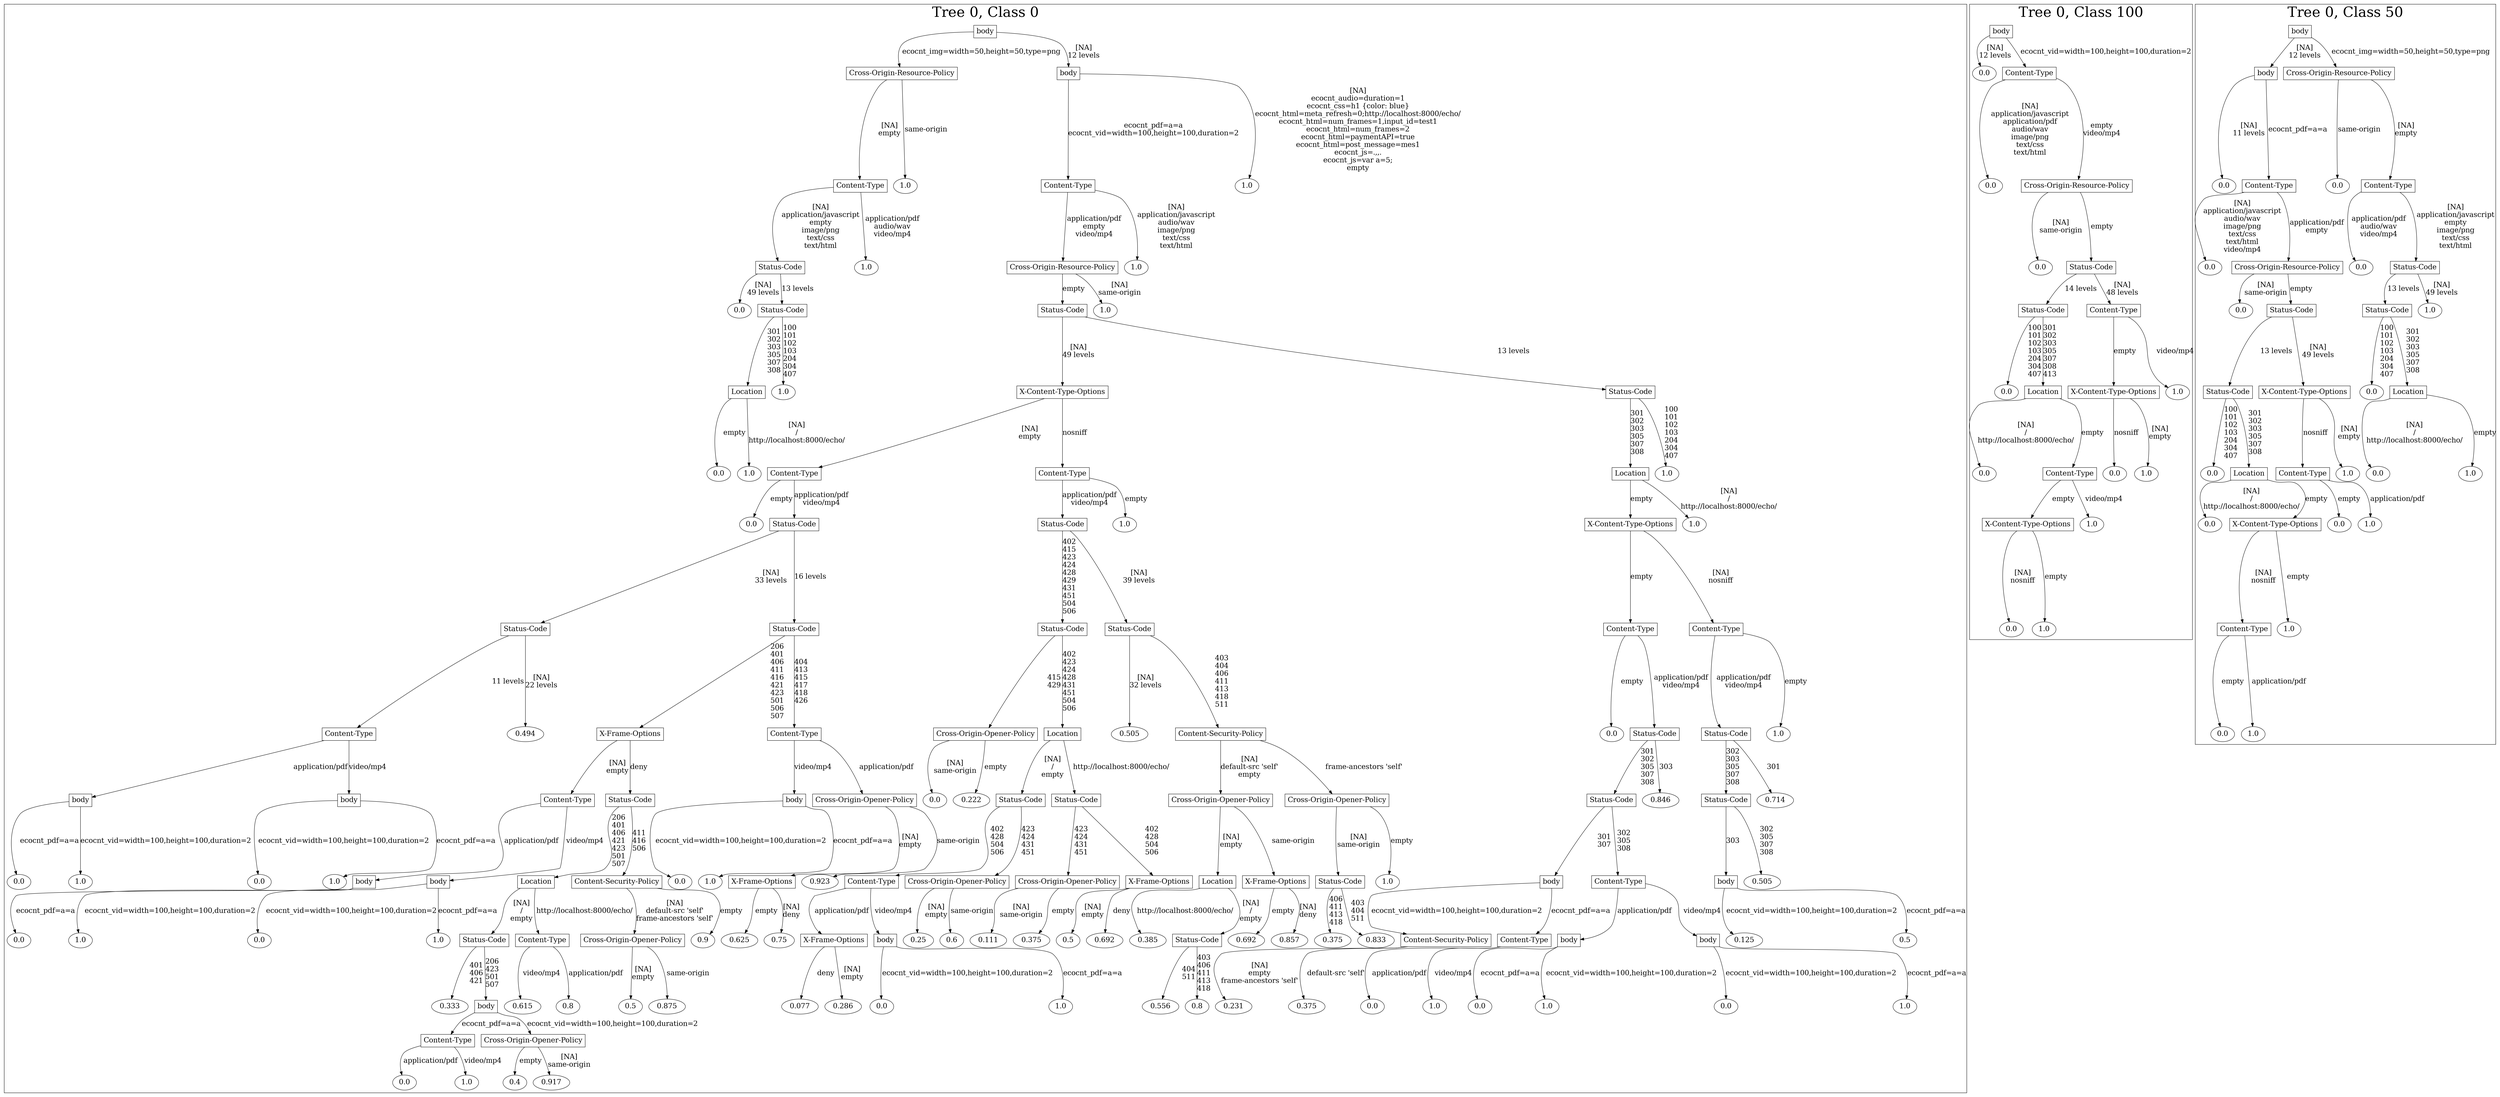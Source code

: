 /*
Generated by:
    http://https://github.com/h2oai/h2o-3/tree/master/h2o-genmodel/src/main/java/hex/genmodel/tools/PrintMojo.java
*/

/*
On a mac:

$ brew install graphviz
$ dot -Tpng file.gv -o file.png
$ open file.png
*/

digraph G {

subgraph cluster_0 {
/* Nodes */

/* Level 0 */
{
"SG_0_Node_0" [shape=box, fontsize=20, label="body"]
}

/* Level 1 */
{
"SG_0_Node_1" [shape=box, fontsize=20, label="Cross-Origin-Resource-Policy"]
"SG_0_Node_2" [shape=box, fontsize=20, label="body"]
}

/* Level 2 */
{
"SG_0_Node_3" [shape=box, fontsize=20, label="Content-Type"]
"SG_0_Node_108" [fontsize=20, label="1.0"]
"SG_0_Node_4" [shape=box, fontsize=20, label="Content-Type"]
"SG_0_Node_109" [fontsize=20, label="1.0"]
}

/* Level 3 */
{
"SG_0_Node_5" [shape=box, fontsize=20, label="Status-Code"]
"SG_0_Node_110" [fontsize=20, label="1.0"]
"SG_0_Node_6" [shape=box, fontsize=20, label="Cross-Origin-Resource-Policy"]
"SG_0_Node_111" [fontsize=20, label="1.0"]
}

/* Level 4 */
{
"SG_0_Node_112" [fontsize=20, label="0.0"]
"SG_0_Node_7" [shape=box, fontsize=20, label="Status-Code"]
"SG_0_Node_8" [shape=box, fontsize=20, label="Status-Code"]
"SG_0_Node_113" [fontsize=20, label="1.0"]
}

/* Level 5 */
{
"SG_0_Node_9" [shape=box, fontsize=20, label="Location"]
"SG_0_Node_114" [fontsize=20, label="1.0"]
"SG_0_Node_10" [shape=box, fontsize=20, label="X-Content-Type-Options"]
"SG_0_Node_11" [shape=box, fontsize=20, label="Status-Code"]
}

/* Level 6 */
{
"SG_0_Node_115" [fontsize=20, label="0.0"]
"SG_0_Node_116" [fontsize=20, label="1.0"]
"SG_0_Node_12" [shape=box, fontsize=20, label="Content-Type"]
"SG_0_Node_13" [shape=box, fontsize=20, label="Content-Type"]
"SG_0_Node_14" [shape=box, fontsize=20, label="Location"]
"SG_0_Node_117" [fontsize=20, label="1.0"]
}

/* Level 7 */
{
"SG_0_Node_118" [fontsize=20, label="0.0"]
"SG_0_Node_15" [shape=box, fontsize=20, label="Status-Code"]
"SG_0_Node_16" [shape=box, fontsize=20, label="Status-Code"]
"SG_0_Node_119" [fontsize=20, label="1.0"]
"SG_0_Node_17" [shape=box, fontsize=20, label="X-Content-Type-Options"]
"SG_0_Node_120" [fontsize=20, label="1.0"]
}

/* Level 8 */
{
"SG_0_Node_18" [shape=box, fontsize=20, label="Status-Code"]
"SG_0_Node_19" [shape=box, fontsize=20, label="Status-Code"]
"SG_0_Node_20" [shape=box, fontsize=20, label="Status-Code"]
"SG_0_Node_21" [shape=box, fontsize=20, label="Status-Code"]
"SG_0_Node_22" [shape=box, fontsize=20, label="Content-Type"]
"SG_0_Node_23" [shape=box, fontsize=20, label="Content-Type"]
}

/* Level 9 */
{
"SG_0_Node_24" [shape=box, fontsize=20, label="Content-Type"]
"SG_0_Node_121" [fontsize=20, label="0.494"]
"SG_0_Node_26" [shape=box, fontsize=20, label="X-Frame-Options"]
"SG_0_Node_27" [shape=box, fontsize=20, label="Content-Type"]
"SG_0_Node_28" [shape=box, fontsize=20, label="Cross-Origin-Opener-Policy"]
"SG_0_Node_29" [shape=box, fontsize=20, label="Location"]
"SG_0_Node_122" [fontsize=20, label="0.505"]
"SG_0_Node_31" [shape=box, fontsize=20, label="Content-Security-Policy"]
"SG_0_Node_123" [fontsize=20, label="0.0"]
"SG_0_Node_32" [shape=box, fontsize=20, label="Status-Code"]
"SG_0_Node_33" [shape=box, fontsize=20, label="Status-Code"]
"SG_0_Node_124" [fontsize=20, label="1.0"]
}

/* Level 10 */
{
"SG_0_Node_34" [shape=box, fontsize=20, label="body"]
"SG_0_Node_35" [shape=box, fontsize=20, label="body"]
"SG_0_Node_36" [shape=box, fontsize=20, label="Content-Type"]
"SG_0_Node_37" [shape=box, fontsize=20, label="Status-Code"]
"SG_0_Node_38" [shape=box, fontsize=20, label="body"]
"SG_0_Node_39" [shape=box, fontsize=20, label="Cross-Origin-Opener-Policy"]
"SG_0_Node_125" [fontsize=20, label="0.0"]
"SG_0_Node_126" [fontsize=20, label="0.222"]
"SG_0_Node_41" [shape=box, fontsize=20, label="Status-Code"]
"SG_0_Node_42" [shape=box, fontsize=20, label="Status-Code"]
"SG_0_Node_43" [shape=box, fontsize=20, label="Cross-Origin-Opener-Policy"]
"SG_0_Node_44" [shape=box, fontsize=20, label="Cross-Origin-Opener-Policy"]
"SG_0_Node_45" [shape=box, fontsize=20, label="Status-Code"]
"SG_0_Node_127" [fontsize=20, label="0.846"]
"SG_0_Node_47" [shape=box, fontsize=20, label="Status-Code"]
"SG_0_Node_128" [fontsize=20, label="0.714"]
}

/* Level 11 */
{
"SG_0_Node_129" [fontsize=20, label="0.0"]
"SG_0_Node_130" [fontsize=20, label="1.0"]
"SG_0_Node_131" [fontsize=20, label="0.0"]
"SG_0_Node_132" [fontsize=20, label="1.0"]
"SG_0_Node_49" [shape=box, fontsize=20, label="body"]
"SG_0_Node_50" [shape=box, fontsize=20, label="body"]
"SG_0_Node_51" [shape=box, fontsize=20, label="Location"]
"SG_0_Node_52" [shape=box, fontsize=20, label="Content-Security-Policy"]
"SG_0_Node_133" [fontsize=20, label="0.0"]
"SG_0_Node_134" [fontsize=20, label="1.0"]
"SG_0_Node_53" [shape=box, fontsize=20, label="X-Frame-Options"]
"SG_0_Node_135" [fontsize=20, label="0.923"]
"SG_0_Node_55" [shape=box, fontsize=20, label="Content-Type"]
"SG_0_Node_56" [shape=box, fontsize=20, label="Cross-Origin-Opener-Policy"]
"SG_0_Node_57" [shape=box, fontsize=20, label="Cross-Origin-Opener-Policy"]
"SG_0_Node_58" [shape=box, fontsize=20, label="X-Frame-Options"]
"SG_0_Node_59" [shape=box, fontsize=20, label="Location"]
"SG_0_Node_60" [shape=box, fontsize=20, label="X-Frame-Options"]
"SG_0_Node_61" [shape=box, fontsize=20, label="Status-Code"]
"SG_0_Node_136" [fontsize=20, label="1.0"]
"SG_0_Node_62" [shape=box, fontsize=20, label="body"]
"SG_0_Node_63" [shape=box, fontsize=20, label="Content-Type"]
"SG_0_Node_64" [shape=box, fontsize=20, label="body"]
"SG_0_Node_137" [fontsize=20, label="0.505"]
}

/* Level 12 */
{
"SG_0_Node_138" [fontsize=20, label="0.0"]
"SG_0_Node_139" [fontsize=20, label="1.0"]
"SG_0_Node_140" [fontsize=20, label="0.0"]
"SG_0_Node_141" [fontsize=20, label="1.0"]
"SG_0_Node_66" [shape=box, fontsize=20, label="Status-Code"]
"SG_0_Node_67" [shape=box, fontsize=20, label="Content-Type"]
"SG_0_Node_68" [shape=box, fontsize=20, label="Cross-Origin-Opener-Policy"]
"SG_0_Node_142" [fontsize=20, label="0.9"]
"SG_0_Node_143" [fontsize=20, label="0.625"]
"SG_0_Node_144" [fontsize=20, label="0.75"]
"SG_0_Node_72" [shape=box, fontsize=20, label="X-Frame-Options"]
"SG_0_Node_73" [shape=box, fontsize=20, label="body"]
"SG_0_Node_145" [fontsize=20, label="0.25"]
"SG_0_Node_146" [fontsize=20, label="0.6"]
"SG_0_Node_147" [fontsize=20, label="0.111"]
"SG_0_Node_148" [fontsize=20, label="0.375"]
"SG_0_Node_149" [fontsize=20, label="0.5"]
"SG_0_Node_150" [fontsize=20, label="0.692"]
"SG_0_Node_151" [fontsize=20, label="0.385"]
"SG_0_Node_81" [shape=box, fontsize=20, label="Status-Code"]
"SG_0_Node_152" [fontsize=20, label="0.692"]
"SG_0_Node_153" [fontsize=20, label="0.857"]
"SG_0_Node_154" [fontsize=20, label="0.375"]
"SG_0_Node_155" [fontsize=20, label="0.833"]
"SG_0_Node_86" [shape=box, fontsize=20, label="Content-Security-Policy"]
"SG_0_Node_87" [shape=box, fontsize=20, label="Content-Type"]
"SG_0_Node_88" [shape=box, fontsize=20, label="body"]
"SG_0_Node_89" [shape=box, fontsize=20, label="body"]
"SG_0_Node_156" [fontsize=20, label="0.125"]
"SG_0_Node_157" [fontsize=20, label="0.5"]
}

/* Level 13 */
{
"SG_0_Node_158" [fontsize=20, label="0.333"]
"SG_0_Node_93" [shape=box, fontsize=20, label="body"]
"SG_0_Node_159" [fontsize=20, label="0.615"]
"SG_0_Node_160" [fontsize=20, label="0.8"]
"SG_0_Node_161" [fontsize=20, label="0.5"]
"SG_0_Node_162" [fontsize=20, label="0.875"]
"SG_0_Node_163" [fontsize=20, label="0.077"]
"SG_0_Node_164" [fontsize=20, label="0.286"]
"SG_0_Node_165" [fontsize=20, label="0.0"]
"SG_0_Node_166" [fontsize=20, label="1.0"]
"SG_0_Node_167" [fontsize=20, label="0.556"]
"SG_0_Node_168" [fontsize=20, label="0.8"]
"SG_0_Node_169" [fontsize=20, label="0.231"]
"SG_0_Node_170" [fontsize=20, label="0.375"]
"SG_0_Node_171" [fontsize=20, label="0.0"]
"SG_0_Node_172" [fontsize=20, label="1.0"]
"SG_0_Node_173" [fontsize=20, label="0.0"]
"SG_0_Node_174" [fontsize=20, label="1.0"]
"SG_0_Node_175" [fontsize=20, label="0.0"]
"SG_0_Node_176" [fontsize=20, label="1.0"]
}

/* Level 14 */
{
"SG_0_Node_104" [shape=box, fontsize=20, label="Content-Type"]
"SG_0_Node_105" [shape=box, fontsize=20, label="Cross-Origin-Opener-Policy"]
}

/* Level 15 */
{
"SG_0_Node_177" [fontsize=20, label="0.0"]
"SG_0_Node_178" [fontsize=20, label="1.0"]
"SG_0_Node_179" [fontsize=20, label="0.4"]
"SG_0_Node_180" [fontsize=20, label="0.917"]
}

/* Edges */
"SG_0_Node_0" -> "SG_0_Node_1" [fontsize=20, label="ecocnt_img=width=50,height=50,type=png
"]
"SG_0_Node_0" -> "SG_0_Node_2" [fontsize=20, label="[NA]
12 levels
"]
"SG_0_Node_2" -> "SG_0_Node_4" [fontsize=20, label="ecocnt_pdf=a=a
ecocnt_vid=width=100,height=100,duration=2
"]
"SG_0_Node_2" -> "SG_0_Node_109" [fontsize=20, label="[NA]
ecocnt_audio=duration=1
ecocnt_css=h1 {color: blue}
ecocnt_html=meta_refresh=0;http://localhost:8000/echo/
ecocnt_html=num_frames=1,input_id=test1
ecocnt_html=num_frames=2
ecocnt_html=paymentAPI=true
ecocnt_html=post_message=mes1
ecocnt_js=.,,.
ecocnt_js=var a=5;
empty
"]
"SG_0_Node_4" -> "SG_0_Node_6" [fontsize=20, label="application/pdf
empty
video/mp4
"]
"SG_0_Node_4" -> "SG_0_Node_111" [fontsize=20, label="[NA]
application/javascript
audio/wav
image/png
text/css
text/html
"]
"SG_0_Node_6" -> "SG_0_Node_8" [fontsize=20, label="empty
"]
"SG_0_Node_6" -> "SG_0_Node_113" [fontsize=20, label="[NA]
same-origin
"]
"SG_0_Node_8" -> "SG_0_Node_10" [fontsize=20, label="[NA]
49 levels
"]
"SG_0_Node_8" -> "SG_0_Node_11" [fontsize=20, label="13 levels
"]
"SG_0_Node_11" -> "SG_0_Node_14" [fontsize=20, label="301
302
303
305
307
308
"]
"SG_0_Node_11" -> "SG_0_Node_117" [fontsize=20, label="100
101
102
103
204
304
407
"]
"SG_0_Node_14" -> "SG_0_Node_17" [fontsize=20, label="empty
"]
"SG_0_Node_14" -> "SG_0_Node_120" [fontsize=20, label="[NA]
/
http://localhost:8000/echo/
"]
"SG_0_Node_17" -> "SG_0_Node_22" [fontsize=20, label="empty
"]
"SG_0_Node_17" -> "SG_0_Node_23" [fontsize=20, label="[NA]
nosniff
"]
"SG_0_Node_23" -> "SG_0_Node_33" [fontsize=20, label="application/pdf
video/mp4
"]
"SG_0_Node_23" -> "SG_0_Node_124" [fontsize=20, label="empty
"]
"SG_0_Node_33" -> "SG_0_Node_47" [fontsize=20, label="302
303
305
307
308
"]
"SG_0_Node_33" -> "SG_0_Node_128" [fontsize=20, label="301
"]
"SG_0_Node_47" -> "SG_0_Node_64" [fontsize=20, label="303
"]
"SG_0_Node_47" -> "SG_0_Node_137" [fontsize=20, label="302
305
307
308
"]
"SG_0_Node_64" -> "SG_0_Node_156" [fontsize=20, label="ecocnt_vid=width=100,height=100,duration=2
"]
"SG_0_Node_64" -> "SG_0_Node_157" [fontsize=20, label="ecocnt_pdf=a=a
"]
"SG_0_Node_22" -> "SG_0_Node_123" [fontsize=20, label="empty
"]
"SG_0_Node_22" -> "SG_0_Node_32" [fontsize=20, label="application/pdf
video/mp4
"]
"SG_0_Node_32" -> "SG_0_Node_45" [fontsize=20, label="301
302
305
307
308
"]
"SG_0_Node_32" -> "SG_0_Node_127" [fontsize=20, label="303
"]
"SG_0_Node_45" -> "SG_0_Node_62" [fontsize=20, label="301
307
"]
"SG_0_Node_45" -> "SG_0_Node_63" [fontsize=20, label="302
305
308
"]
"SG_0_Node_63" -> "SG_0_Node_88" [fontsize=20, label="application/pdf
"]
"SG_0_Node_63" -> "SG_0_Node_89" [fontsize=20, label="video/mp4
"]
"SG_0_Node_89" -> "SG_0_Node_175" [fontsize=20, label="ecocnt_vid=width=100,height=100,duration=2
"]
"SG_0_Node_89" -> "SG_0_Node_176" [fontsize=20, label="ecocnt_pdf=a=a
"]
"SG_0_Node_88" -> "SG_0_Node_173" [fontsize=20, label="ecocnt_pdf=a=a
"]
"SG_0_Node_88" -> "SG_0_Node_174" [fontsize=20, label="ecocnt_vid=width=100,height=100,duration=2
"]
"SG_0_Node_62" -> "SG_0_Node_86" [fontsize=20, label="ecocnt_vid=width=100,height=100,duration=2
"]
"SG_0_Node_62" -> "SG_0_Node_87" [fontsize=20, label="ecocnt_pdf=a=a
"]
"SG_0_Node_87" -> "SG_0_Node_171" [fontsize=20, label="application/pdf
"]
"SG_0_Node_87" -> "SG_0_Node_172" [fontsize=20, label="video/mp4
"]
"SG_0_Node_86" -> "SG_0_Node_169" [fontsize=20, label="[NA]
empty
frame-ancestors 'self'
"]
"SG_0_Node_86" -> "SG_0_Node_170" [fontsize=20, label="default-src 'self'
"]
"SG_0_Node_10" -> "SG_0_Node_12" [fontsize=20, label="[NA]
empty
"]
"SG_0_Node_10" -> "SG_0_Node_13" [fontsize=20, label="nosniff
"]
"SG_0_Node_13" -> "SG_0_Node_16" [fontsize=20, label="application/pdf
video/mp4
"]
"SG_0_Node_13" -> "SG_0_Node_119" [fontsize=20, label="empty
"]
"SG_0_Node_16" -> "SG_0_Node_20" [fontsize=20, label="402
415
423
424
428
429
431
451
504
506
"]
"SG_0_Node_16" -> "SG_0_Node_21" [fontsize=20, label="[NA]
39 levels
"]
"SG_0_Node_21" -> "SG_0_Node_122" [fontsize=20, label="[NA]
32 levels
"]
"SG_0_Node_21" -> "SG_0_Node_31" [fontsize=20, label="403
404
406
411
413
418
511
"]
"SG_0_Node_31" -> "SG_0_Node_43" [fontsize=20, label="[NA]
default-src 'self'
empty
"]
"SG_0_Node_31" -> "SG_0_Node_44" [fontsize=20, label="frame-ancestors 'self'
"]
"SG_0_Node_44" -> "SG_0_Node_61" [fontsize=20, label="[NA]
same-origin
"]
"SG_0_Node_44" -> "SG_0_Node_136" [fontsize=20, label="empty
"]
"SG_0_Node_61" -> "SG_0_Node_154" [fontsize=20, label="406
411
413
418
"]
"SG_0_Node_61" -> "SG_0_Node_155" [fontsize=20, label="403
404
511
"]
"SG_0_Node_43" -> "SG_0_Node_59" [fontsize=20, label="[NA]
empty
"]
"SG_0_Node_43" -> "SG_0_Node_60" [fontsize=20, label="same-origin
"]
"SG_0_Node_60" -> "SG_0_Node_152" [fontsize=20, label="empty
"]
"SG_0_Node_60" -> "SG_0_Node_153" [fontsize=20, label="[NA]
deny
"]
"SG_0_Node_59" -> "SG_0_Node_151" [fontsize=20, label="http://localhost:8000/echo/
"]
"SG_0_Node_59" -> "SG_0_Node_81" [fontsize=20, label="[NA]
/
empty
"]
"SG_0_Node_81" -> "SG_0_Node_167" [fontsize=20, label="404
511
"]
"SG_0_Node_81" -> "SG_0_Node_168" [fontsize=20, label="403
406
411
413
418
"]
"SG_0_Node_20" -> "SG_0_Node_28" [fontsize=20, label="415
429
"]
"SG_0_Node_20" -> "SG_0_Node_29" [fontsize=20, label="402
423
424
428
431
451
504
506
"]
"SG_0_Node_29" -> "SG_0_Node_41" [fontsize=20, label="[NA]
/
empty
"]
"SG_0_Node_29" -> "SG_0_Node_42" [fontsize=20, label="http://localhost:8000/echo/
"]
"SG_0_Node_42" -> "SG_0_Node_57" [fontsize=20, label="423
424
431
451
"]
"SG_0_Node_42" -> "SG_0_Node_58" [fontsize=20, label="402
428
504
506
"]
"SG_0_Node_58" -> "SG_0_Node_149" [fontsize=20, label="[NA]
empty
"]
"SG_0_Node_58" -> "SG_0_Node_150" [fontsize=20, label="deny
"]
"SG_0_Node_57" -> "SG_0_Node_147" [fontsize=20, label="[NA]
same-origin
"]
"SG_0_Node_57" -> "SG_0_Node_148" [fontsize=20, label="empty
"]
"SG_0_Node_41" -> "SG_0_Node_55" [fontsize=20, label="402
428
504
506
"]
"SG_0_Node_41" -> "SG_0_Node_56" [fontsize=20, label="423
424
431
451
"]
"SG_0_Node_56" -> "SG_0_Node_145" [fontsize=20, label="[NA]
empty
"]
"SG_0_Node_56" -> "SG_0_Node_146" [fontsize=20, label="same-origin
"]
"SG_0_Node_55" -> "SG_0_Node_72" [fontsize=20, label="application/pdf
"]
"SG_0_Node_55" -> "SG_0_Node_73" [fontsize=20, label="video/mp4
"]
"SG_0_Node_73" -> "SG_0_Node_165" [fontsize=20, label="ecocnt_vid=width=100,height=100,duration=2
"]
"SG_0_Node_73" -> "SG_0_Node_166" [fontsize=20, label="ecocnt_pdf=a=a
"]
"SG_0_Node_72" -> "SG_0_Node_163" [fontsize=20, label="deny
"]
"SG_0_Node_72" -> "SG_0_Node_164" [fontsize=20, label="[NA]
empty
"]
"SG_0_Node_28" -> "SG_0_Node_125" [fontsize=20, label="[NA]
same-origin
"]
"SG_0_Node_28" -> "SG_0_Node_126" [fontsize=20, label="empty
"]
"SG_0_Node_12" -> "SG_0_Node_118" [fontsize=20, label="empty
"]
"SG_0_Node_12" -> "SG_0_Node_15" [fontsize=20, label="application/pdf
video/mp4
"]
"SG_0_Node_15" -> "SG_0_Node_18" [fontsize=20, label="[NA]
33 levels
"]
"SG_0_Node_15" -> "SG_0_Node_19" [fontsize=20, label="16 levels
"]
"SG_0_Node_19" -> "SG_0_Node_26" [fontsize=20, label="206
401
406
411
416
421
423
501
506
507
"]
"SG_0_Node_19" -> "SG_0_Node_27" [fontsize=20, label="404
413
415
417
418
426
"]
"SG_0_Node_27" -> "SG_0_Node_38" [fontsize=20, label="video/mp4
"]
"SG_0_Node_27" -> "SG_0_Node_39" [fontsize=20, label="application/pdf
"]
"SG_0_Node_39" -> "SG_0_Node_53" [fontsize=20, label="[NA]
empty
"]
"SG_0_Node_39" -> "SG_0_Node_135" [fontsize=20, label="same-origin
"]
"SG_0_Node_53" -> "SG_0_Node_143" [fontsize=20, label="empty
"]
"SG_0_Node_53" -> "SG_0_Node_144" [fontsize=20, label="[NA]
deny
"]
"SG_0_Node_38" -> "SG_0_Node_133" [fontsize=20, label="ecocnt_vid=width=100,height=100,duration=2
"]
"SG_0_Node_38" -> "SG_0_Node_134" [fontsize=20, label="ecocnt_pdf=a=a
"]
"SG_0_Node_26" -> "SG_0_Node_36" [fontsize=20, label="[NA]
empty
"]
"SG_0_Node_26" -> "SG_0_Node_37" [fontsize=20, label="deny
"]
"SG_0_Node_37" -> "SG_0_Node_51" [fontsize=20, label="206
401
406
421
423
501
507
"]
"SG_0_Node_37" -> "SG_0_Node_52" [fontsize=20, label="411
416
506
"]
"SG_0_Node_52" -> "SG_0_Node_68" [fontsize=20, label="[NA]
default-src 'self'
frame-ancestors 'self'
"]
"SG_0_Node_52" -> "SG_0_Node_142" [fontsize=20, label="empty
"]
"SG_0_Node_68" -> "SG_0_Node_161" [fontsize=20, label="[NA]
empty
"]
"SG_0_Node_68" -> "SG_0_Node_162" [fontsize=20, label="same-origin
"]
"SG_0_Node_51" -> "SG_0_Node_66" [fontsize=20, label="[NA]
/
empty
"]
"SG_0_Node_51" -> "SG_0_Node_67" [fontsize=20, label="http://localhost:8000/echo/
"]
"SG_0_Node_67" -> "SG_0_Node_159" [fontsize=20, label="video/mp4
"]
"SG_0_Node_67" -> "SG_0_Node_160" [fontsize=20, label="application/pdf
"]
"SG_0_Node_66" -> "SG_0_Node_158" [fontsize=20, label="401
406
421
"]
"SG_0_Node_66" -> "SG_0_Node_93" [fontsize=20, label="206
423
501
507
"]
"SG_0_Node_93" -> "SG_0_Node_104" [fontsize=20, label="ecocnt_pdf=a=a
"]
"SG_0_Node_93" -> "SG_0_Node_105" [fontsize=20, label="ecocnt_vid=width=100,height=100,duration=2
"]
"SG_0_Node_105" -> "SG_0_Node_179" [fontsize=20, label="empty
"]
"SG_0_Node_105" -> "SG_0_Node_180" [fontsize=20, label="[NA]
same-origin
"]
"SG_0_Node_104" -> "SG_0_Node_177" [fontsize=20, label="application/pdf
"]
"SG_0_Node_104" -> "SG_0_Node_178" [fontsize=20, label="video/mp4
"]
"SG_0_Node_36" -> "SG_0_Node_49" [fontsize=20, label="application/pdf
"]
"SG_0_Node_36" -> "SG_0_Node_50" [fontsize=20, label="video/mp4
"]
"SG_0_Node_50" -> "SG_0_Node_140" [fontsize=20, label="ecocnt_vid=width=100,height=100,duration=2
"]
"SG_0_Node_50" -> "SG_0_Node_141" [fontsize=20, label="ecocnt_pdf=a=a
"]
"SG_0_Node_49" -> "SG_0_Node_138" [fontsize=20, label="ecocnt_pdf=a=a
"]
"SG_0_Node_49" -> "SG_0_Node_139" [fontsize=20, label="ecocnt_vid=width=100,height=100,duration=2
"]
"SG_0_Node_18" -> "SG_0_Node_24" [fontsize=20, label="11 levels
"]
"SG_0_Node_18" -> "SG_0_Node_121" [fontsize=20, label="[NA]
22 levels
"]
"SG_0_Node_24" -> "SG_0_Node_34" [fontsize=20, label="application/pdf
"]
"SG_0_Node_24" -> "SG_0_Node_35" [fontsize=20, label="video/mp4
"]
"SG_0_Node_35" -> "SG_0_Node_131" [fontsize=20, label="ecocnt_vid=width=100,height=100,duration=2
"]
"SG_0_Node_35" -> "SG_0_Node_132" [fontsize=20, label="ecocnt_pdf=a=a
"]
"SG_0_Node_34" -> "SG_0_Node_129" [fontsize=20, label="ecocnt_pdf=a=a
"]
"SG_0_Node_34" -> "SG_0_Node_130" [fontsize=20, label="ecocnt_vid=width=100,height=100,duration=2
"]
"SG_0_Node_1" -> "SG_0_Node_3" [fontsize=20, label="[NA]
empty
"]
"SG_0_Node_1" -> "SG_0_Node_108" [fontsize=20, label="same-origin
"]
"SG_0_Node_3" -> "SG_0_Node_5" [fontsize=20, label="[NA]
application/javascript
empty
image/png
text/css
text/html
"]
"SG_0_Node_3" -> "SG_0_Node_110" [fontsize=20, label="application/pdf
audio/wav
video/mp4
"]
"SG_0_Node_5" -> "SG_0_Node_112" [fontsize=20, label="[NA]
49 levels
"]
"SG_0_Node_5" -> "SG_0_Node_7" [fontsize=20, label="13 levels
"]
"SG_0_Node_7" -> "SG_0_Node_9" [fontsize=20, label="301
302
303
305
307
308
"]
"SG_0_Node_7" -> "SG_0_Node_114" [fontsize=20, label="100
101
102
103
204
304
407
"]
"SG_0_Node_9" -> "SG_0_Node_115" [fontsize=20, label="empty
"]
"SG_0_Node_9" -> "SG_0_Node_116" [fontsize=20, label="[NA]
/
http://localhost:8000/echo/
"]

fontsize=40
label="Tree 0, Class 0"
}

subgraph cluster_1 {
/* Nodes */

/* Level 0 */
{
"SG_1_Node_0" [shape=box, fontsize=20, label="body"]
}

/* Level 1 */
{
"SG_1_Node_10" [fontsize=20, label="0.0"]
"SG_1_Node_1" [shape=box, fontsize=20, label="Content-Type"]
}

/* Level 2 */
{
"SG_1_Node_11" [fontsize=20, label="0.0"]
"SG_1_Node_2" [shape=box, fontsize=20, label="Cross-Origin-Resource-Policy"]
}

/* Level 3 */
{
"SG_1_Node_12" [fontsize=20, label="0.0"]
"SG_1_Node_3" [shape=box, fontsize=20, label="Status-Code"]
}

/* Level 4 */
{
"SG_1_Node_4" [shape=box, fontsize=20, label="Status-Code"]
"SG_1_Node_5" [shape=box, fontsize=20, label="Content-Type"]
}

/* Level 5 */
{
"SG_1_Node_13" [fontsize=20, label="0.0"]
"SG_1_Node_6" [shape=box, fontsize=20, label="Location"]
"SG_1_Node_7" [shape=box, fontsize=20, label="X-Content-Type-Options"]
"SG_1_Node_14" [fontsize=20, label="1.0"]
}

/* Level 6 */
{
"SG_1_Node_15" [fontsize=20, label="0.0"]
"SG_1_Node_8" [shape=box, fontsize=20, label="Content-Type"]
"SG_1_Node_16" [fontsize=20, label="0.0"]
"SG_1_Node_17" [fontsize=20, label="1.0"]
}

/* Level 7 */
{
"SG_1_Node_9" [shape=box, fontsize=20, label="X-Content-Type-Options"]
"SG_1_Node_18" [fontsize=20, label="1.0"]
}

/* Level 8 */
{
"SG_1_Node_19" [fontsize=20, label="0.0"]
"SG_1_Node_20" [fontsize=20, label="1.0"]
}

/* Edges */
"SG_1_Node_0" -> "SG_1_Node_10" [fontsize=20, label="[NA]
12 levels
"]
"SG_1_Node_0" -> "SG_1_Node_1" [fontsize=20, label="ecocnt_vid=width=100,height=100,duration=2
"]
"SG_1_Node_1" -> "SG_1_Node_11" [fontsize=20, label="[NA]
application/javascript
application/pdf
audio/wav
image/png
text/css
text/html
"]
"SG_1_Node_1" -> "SG_1_Node_2" [fontsize=20, label="empty
video/mp4
"]
"SG_1_Node_2" -> "SG_1_Node_12" [fontsize=20, label="[NA]
same-origin
"]
"SG_1_Node_2" -> "SG_1_Node_3" [fontsize=20, label="empty
"]
"SG_1_Node_3" -> "SG_1_Node_4" [fontsize=20, label="14 levels
"]
"SG_1_Node_3" -> "SG_1_Node_5" [fontsize=20, label="[NA]
48 levels
"]
"SG_1_Node_5" -> "SG_1_Node_7" [fontsize=20, label="empty
"]
"SG_1_Node_5" -> "SG_1_Node_14" [fontsize=20, label="video/mp4
"]
"SG_1_Node_7" -> "SG_1_Node_16" [fontsize=20, label="nosniff
"]
"SG_1_Node_7" -> "SG_1_Node_17" [fontsize=20, label="[NA]
empty
"]
"SG_1_Node_4" -> "SG_1_Node_13" [fontsize=20, label="100
101
102
103
204
304
407
"]
"SG_1_Node_4" -> "SG_1_Node_6" [fontsize=20, label="301
302
303
305
307
308
413
"]
"SG_1_Node_6" -> "SG_1_Node_15" [fontsize=20, label="[NA]
/
http://localhost:8000/echo/
"]
"SG_1_Node_6" -> "SG_1_Node_8" [fontsize=20, label="empty
"]
"SG_1_Node_8" -> "SG_1_Node_9" [fontsize=20, label="empty
"]
"SG_1_Node_8" -> "SG_1_Node_18" [fontsize=20, label="video/mp4
"]
"SG_1_Node_9" -> "SG_1_Node_19" [fontsize=20, label="[NA]
nosniff
"]
"SG_1_Node_9" -> "SG_1_Node_20" [fontsize=20, label="empty
"]

fontsize=40
label="Tree 0, Class 100"
}

subgraph cluster_2 {
/* Nodes */

/* Level 0 */
{
"SG_2_Node_0" [shape=box, fontsize=20, label="body"]
}

/* Level 1 */
{
"SG_2_Node_1" [shape=box, fontsize=20, label="body"]
"SG_2_Node_2" [shape=box, fontsize=20, label="Cross-Origin-Resource-Policy"]
}

/* Level 2 */
{
"SG_2_Node_16" [fontsize=20, label="0.0"]
"SG_2_Node_3" [shape=box, fontsize=20, label="Content-Type"]
"SG_2_Node_17" [fontsize=20, label="0.0"]
"SG_2_Node_4" [shape=box, fontsize=20, label="Content-Type"]
}

/* Level 3 */
{
"SG_2_Node_18" [fontsize=20, label="0.0"]
"SG_2_Node_5" [shape=box, fontsize=20, label="Cross-Origin-Resource-Policy"]
"SG_2_Node_19" [fontsize=20, label="0.0"]
"SG_2_Node_6" [shape=box, fontsize=20, label="Status-Code"]
}

/* Level 4 */
{
"SG_2_Node_20" [fontsize=20, label="0.0"]
"SG_2_Node_7" [shape=box, fontsize=20, label="Status-Code"]
"SG_2_Node_8" [shape=box, fontsize=20, label="Status-Code"]
"SG_2_Node_21" [fontsize=20, label="1.0"]
}

/* Level 5 */
{
"SG_2_Node_9" [shape=box, fontsize=20, label="Status-Code"]
"SG_2_Node_10" [shape=box, fontsize=20, label="X-Content-Type-Options"]
"SG_2_Node_22" [fontsize=20, label="0.0"]
"SG_2_Node_11" [shape=box, fontsize=20, label="Location"]
}

/* Level 6 */
{
"SG_2_Node_23" [fontsize=20, label="0.0"]
"SG_2_Node_12" [shape=box, fontsize=20, label="Location"]
"SG_2_Node_13" [shape=box, fontsize=20, label="Content-Type"]
"SG_2_Node_24" [fontsize=20, label="1.0"]
"SG_2_Node_25" [fontsize=20, label="0.0"]
"SG_2_Node_26" [fontsize=20, label="1.0"]
}

/* Level 7 */
{
"SG_2_Node_27" [fontsize=20, label="0.0"]
"SG_2_Node_14" [shape=box, fontsize=20, label="X-Content-Type-Options"]
"SG_2_Node_28" [fontsize=20, label="0.0"]
"SG_2_Node_29" [fontsize=20, label="1.0"]
}

/* Level 8 */
{
"SG_2_Node_15" [shape=box, fontsize=20, label="Content-Type"]
"SG_2_Node_30" [fontsize=20, label="1.0"]
}

/* Level 9 */
{
"SG_2_Node_31" [fontsize=20, label="0.0"]
"SG_2_Node_32" [fontsize=20, label="1.0"]
}

/* Edges */
"SG_2_Node_0" -> "SG_2_Node_1" [fontsize=20, label="[NA]
12 levels
"]
"SG_2_Node_0" -> "SG_2_Node_2" [fontsize=20, label="ecocnt_img=width=50,height=50,type=png
"]
"SG_2_Node_2" -> "SG_2_Node_17" [fontsize=20, label="same-origin
"]
"SG_2_Node_2" -> "SG_2_Node_4" [fontsize=20, label="[NA]
empty
"]
"SG_2_Node_4" -> "SG_2_Node_19" [fontsize=20, label="application/pdf
audio/wav
video/mp4
"]
"SG_2_Node_4" -> "SG_2_Node_6" [fontsize=20, label="[NA]
application/javascript
empty
image/png
text/css
text/html
"]
"SG_2_Node_6" -> "SG_2_Node_8" [fontsize=20, label="13 levels
"]
"SG_2_Node_6" -> "SG_2_Node_21" [fontsize=20, label="[NA]
49 levels
"]
"SG_2_Node_8" -> "SG_2_Node_22" [fontsize=20, label="100
101
102
103
204
304
407
"]
"SG_2_Node_8" -> "SG_2_Node_11" [fontsize=20, label="301
302
303
305
307
308
"]
"SG_2_Node_11" -> "SG_2_Node_25" [fontsize=20, label="[NA]
/
http://localhost:8000/echo/
"]
"SG_2_Node_11" -> "SG_2_Node_26" [fontsize=20, label="empty
"]
"SG_2_Node_1" -> "SG_2_Node_16" [fontsize=20, label="[NA]
11 levels
"]
"SG_2_Node_1" -> "SG_2_Node_3" [fontsize=20, label="ecocnt_pdf=a=a
"]
"SG_2_Node_3" -> "SG_2_Node_18" [fontsize=20, label="[NA]
application/javascript
audio/wav
image/png
text/css
text/html
video/mp4
"]
"SG_2_Node_3" -> "SG_2_Node_5" [fontsize=20, label="application/pdf
empty
"]
"SG_2_Node_5" -> "SG_2_Node_20" [fontsize=20, label="[NA]
same-origin
"]
"SG_2_Node_5" -> "SG_2_Node_7" [fontsize=20, label="empty
"]
"SG_2_Node_7" -> "SG_2_Node_9" [fontsize=20, label="13 levels
"]
"SG_2_Node_7" -> "SG_2_Node_10" [fontsize=20, label="[NA]
49 levels
"]
"SG_2_Node_10" -> "SG_2_Node_13" [fontsize=20, label="nosniff
"]
"SG_2_Node_10" -> "SG_2_Node_24" [fontsize=20, label="[NA]
empty
"]
"SG_2_Node_13" -> "SG_2_Node_28" [fontsize=20, label="empty
"]
"SG_2_Node_13" -> "SG_2_Node_29" [fontsize=20, label="application/pdf
"]
"SG_2_Node_9" -> "SG_2_Node_23" [fontsize=20, label="100
101
102
103
204
304
407
"]
"SG_2_Node_9" -> "SG_2_Node_12" [fontsize=20, label="301
302
303
305
307
308
"]
"SG_2_Node_12" -> "SG_2_Node_27" [fontsize=20, label="[NA]
/
http://localhost:8000/echo/
"]
"SG_2_Node_12" -> "SG_2_Node_14" [fontsize=20, label="empty
"]
"SG_2_Node_14" -> "SG_2_Node_15" [fontsize=20, label="[NA]
nosniff
"]
"SG_2_Node_14" -> "SG_2_Node_30" [fontsize=20, label="empty
"]
"SG_2_Node_15" -> "SG_2_Node_31" [fontsize=20, label="empty
"]
"SG_2_Node_15" -> "SG_2_Node_32" [fontsize=20, label="application/pdf
"]

fontsize=40
label="Tree 0, Class 50"
}

}

